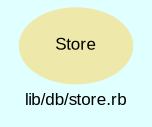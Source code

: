 digraph TopLevel {
    compound = true
    bgcolor = lightcyan1
    fontname = Arial
    fontsize = 8
    label = "lib/db/store.rb"
    node [
        fontname = Arial,
        fontsize = 8,
        color = black
    ]

    Store [
        fontcolor = black,
        URL = "classes/Store.html",
        shape = ellipse,
        color = palegoldenrod,
        style = filled,
        label = "Store"
    ]

}

